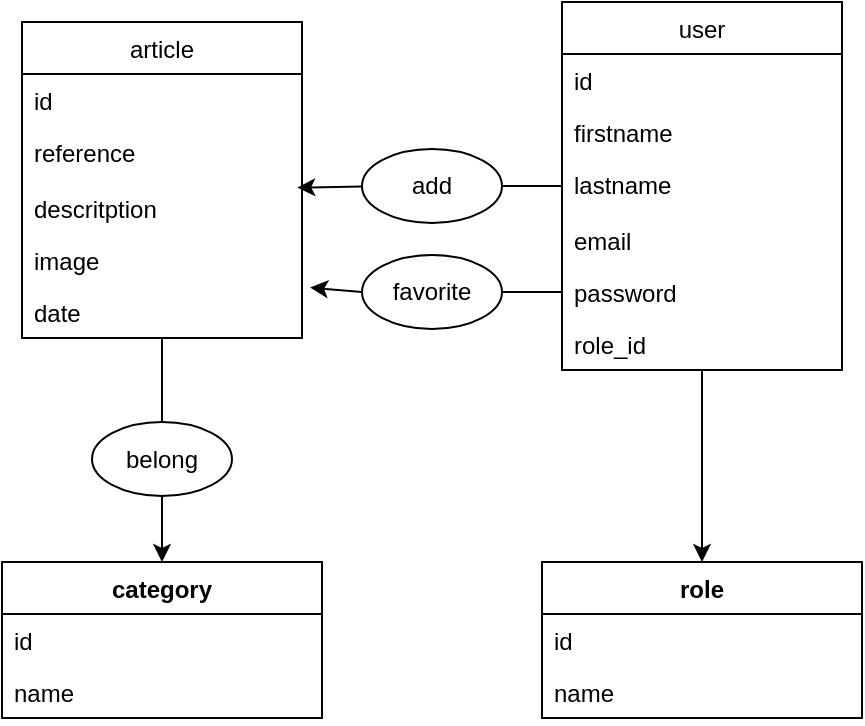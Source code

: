 <mxfile>
    <diagram id="RAQ7ThRWG-4Rm_iw_mzS" name="Page-1">
        <mxGraphModel dx="858" dy="495" grid="1" gridSize="10" guides="1" tooltips="1" connect="1" arrows="1" fold="1" page="1" pageScale="1" pageWidth="827" pageHeight="1169" math="0" shadow="0">
            <root>
                <mxCell id="0"/>
                <mxCell id="1" parent="0"/>
                <mxCell id="29" style="edgeStyle=none;html=1;entryX=0.5;entryY=0;entryDx=0;entryDy=0;" edge="1" parent="1" source="2" target="20">
                    <mxGeometry relative="1" as="geometry"/>
                </mxCell>
                <mxCell id="31" style="edgeStyle=none;html=1;entryX=0.983;entryY=-0.145;entryDx=0;entryDy=0;entryPerimeter=0;startArrow=none;" edge="1" parent="1" source="30">
                    <mxGeometry relative="1" as="geometry">
                        <mxPoint x="267.62" y="192.81" as="targetPoint"/>
                    </mxGeometry>
                </mxCell>
                <mxCell id="2" value="user" style="swimlane;fontStyle=0;childLayout=stackLayout;horizontal=1;startSize=26;fillColor=none;horizontalStack=0;resizeParent=1;resizeParentMax=0;resizeLast=0;collapsible=1;marginBottom=0;" vertex="1" parent="1">
                    <mxGeometry x="400" y="100" width="140" height="184" as="geometry"/>
                </mxCell>
                <mxCell id="14" value="id" style="text;strokeColor=none;fillColor=none;align=left;verticalAlign=top;spacingLeft=4;spacingRight=4;overflow=hidden;rotatable=0;points=[[0,0.5],[1,0.5]];portConstraint=eastwest;" vertex="1" parent="2">
                    <mxGeometry y="26" width="140" height="26" as="geometry"/>
                </mxCell>
                <mxCell id="3" value="firstname" style="text;strokeColor=none;fillColor=none;align=left;verticalAlign=top;spacingLeft=4;spacingRight=4;overflow=hidden;rotatable=0;points=[[0,0.5],[1,0.5]];portConstraint=eastwest;" vertex="1" parent="2">
                    <mxGeometry y="52" width="140" height="26" as="geometry"/>
                </mxCell>
                <mxCell id="4" value="lastname" style="text;strokeColor=none;fillColor=none;align=left;verticalAlign=top;spacingLeft=4;spacingRight=4;overflow=hidden;rotatable=0;points=[[0,0.5],[1,0.5]];portConstraint=eastwest;" vertex="1" parent="2">
                    <mxGeometry y="78" width="140" height="28" as="geometry"/>
                </mxCell>
                <mxCell id="5" value="email" style="text;strokeColor=none;fillColor=none;align=left;verticalAlign=top;spacingLeft=4;spacingRight=4;overflow=hidden;rotatable=0;points=[[0,0.5],[1,0.5]];portConstraint=eastwest;" vertex="1" parent="2">
                    <mxGeometry y="106" width="140" height="26" as="geometry"/>
                </mxCell>
                <mxCell id="6" value="password" style="text;strokeColor=none;fillColor=none;align=left;verticalAlign=top;spacingLeft=4;spacingRight=4;overflow=hidden;rotatable=0;points=[[0,0.5],[1,0.5]];portConstraint=eastwest;" vertex="1" parent="2">
                    <mxGeometry y="132" width="140" height="26" as="geometry"/>
                </mxCell>
                <mxCell id="7" value="role_id" style="text;strokeColor=none;fillColor=none;align=left;verticalAlign=top;spacingLeft=4;spacingRight=4;overflow=hidden;rotatable=0;points=[[0,0.5],[1,0.5]];portConstraint=eastwest;" vertex="1" parent="2">
                    <mxGeometry y="158" width="140" height="26" as="geometry"/>
                </mxCell>
                <mxCell id="27" style="edgeStyle=none;html=1;exitX=0.5;exitY=1;exitDx=0;exitDy=0;entryX=0.5;entryY=0;entryDx=0;entryDy=0;startArrow=none;" edge="1" parent="1" source="36" target="16">
                    <mxGeometry relative="1" as="geometry"/>
                </mxCell>
                <mxCell id="8" value="article" style="swimlane;fontStyle=0;childLayout=stackLayout;horizontal=1;startSize=26;fillColor=none;horizontalStack=0;resizeParent=1;resizeParentMax=0;resizeLast=0;collapsible=1;marginBottom=0;" vertex="1" parent="1">
                    <mxGeometry x="130" y="110" width="140" height="158" as="geometry"/>
                </mxCell>
                <mxCell id="9" value="id" style="text;strokeColor=none;fillColor=none;align=left;verticalAlign=top;spacingLeft=4;spacingRight=4;overflow=hidden;rotatable=0;points=[[0,0.5],[1,0.5]];portConstraint=eastwest;" vertex="1" parent="8">
                    <mxGeometry y="26" width="140" height="26" as="geometry"/>
                </mxCell>
                <mxCell id="10" value="reference" style="text;strokeColor=none;fillColor=none;align=left;verticalAlign=top;spacingLeft=4;spacingRight=4;overflow=hidden;rotatable=0;points=[[0,0.5],[1,0.5]];portConstraint=eastwest;" vertex="1" parent="8">
                    <mxGeometry y="52" width="140" height="28" as="geometry"/>
                </mxCell>
                <mxCell id="11" value="descritption" style="text;strokeColor=none;fillColor=none;align=left;verticalAlign=top;spacingLeft=4;spacingRight=4;overflow=hidden;rotatable=0;points=[[0,0.5],[1,0.5]];portConstraint=eastwest;" vertex="1" parent="8">
                    <mxGeometry y="80" width="140" height="26" as="geometry"/>
                </mxCell>
                <mxCell id="13" value="image" style="text;strokeColor=none;fillColor=none;align=left;verticalAlign=top;spacingLeft=4;spacingRight=4;overflow=hidden;rotatable=0;points=[[0,0.5],[1,0.5]];portConstraint=eastwest;" vertex="1" parent="8">
                    <mxGeometry y="106" width="140" height="26" as="geometry"/>
                </mxCell>
                <mxCell id="15" value="date" style="text;strokeColor=none;fillColor=none;align=left;verticalAlign=top;spacingLeft=4;spacingRight=4;overflow=hidden;rotatable=0;points=[[0,0.5],[1,0.5]];portConstraint=eastwest;" vertex="1" parent="8">
                    <mxGeometry y="132" width="140" height="26" as="geometry"/>
                </mxCell>
                <mxCell id="16" value="category" style="swimlane;fontStyle=1;align=center;verticalAlign=top;childLayout=stackLayout;horizontal=1;startSize=26;horizontalStack=0;resizeParent=1;resizeParentMax=0;resizeLast=0;collapsible=1;marginBottom=0;" vertex="1" parent="1">
                    <mxGeometry x="120" y="380" width="160" height="78" as="geometry"/>
                </mxCell>
                <mxCell id="17" value="id" style="text;strokeColor=none;fillColor=none;align=left;verticalAlign=top;spacingLeft=4;spacingRight=4;overflow=hidden;rotatable=0;points=[[0,0.5],[1,0.5]];portConstraint=eastwest;" vertex="1" parent="16">
                    <mxGeometry y="26" width="160" height="26" as="geometry"/>
                </mxCell>
                <mxCell id="19" value="name" style="text;strokeColor=none;fillColor=none;align=left;verticalAlign=top;spacingLeft=4;spacingRight=4;overflow=hidden;rotatable=0;points=[[0,0.5],[1,0.5]];portConstraint=eastwest;" vertex="1" parent="16">
                    <mxGeometry y="52" width="160" height="26" as="geometry"/>
                </mxCell>
                <mxCell id="20" value="role" style="swimlane;fontStyle=1;align=center;verticalAlign=top;childLayout=stackLayout;horizontal=1;startSize=26;horizontalStack=0;resizeParent=1;resizeParentMax=0;resizeLast=0;collapsible=1;marginBottom=0;" vertex="1" parent="1">
                    <mxGeometry x="390" y="380" width="160" height="78" as="geometry"/>
                </mxCell>
                <mxCell id="21" value="id" style="text;strokeColor=none;fillColor=none;align=left;verticalAlign=top;spacingLeft=4;spacingRight=4;overflow=hidden;rotatable=0;points=[[0,0.5],[1,0.5]];portConstraint=eastwest;" vertex="1" parent="20">
                    <mxGeometry y="26" width="160" height="26" as="geometry"/>
                </mxCell>
                <mxCell id="23" value="name" style="text;strokeColor=none;fillColor=none;align=left;verticalAlign=top;spacingLeft=4;spacingRight=4;overflow=hidden;rotatable=0;points=[[0,0.5],[1,0.5]];portConstraint=eastwest;" vertex="1" parent="20">
                    <mxGeometry y="52" width="160" height="26" as="geometry"/>
                </mxCell>
                <mxCell id="32" value="" style="edgeStyle=none;html=1;entryX=1;entryY=0.5;entryDx=0;entryDy=0;endArrow=none;" edge="1" parent="1" source="2" target="30">
                    <mxGeometry relative="1" as="geometry">
                        <mxPoint x="400" y="191.999" as="sourcePoint"/>
                        <mxPoint x="257.96" y="191.996" as="targetPoint"/>
                    </mxGeometry>
                </mxCell>
                <mxCell id="30" value="add" style="ellipse;whiteSpace=wrap;html=1;" vertex="1" parent="1">
                    <mxGeometry x="300" y="173.5" width="70" height="37" as="geometry"/>
                </mxCell>
                <mxCell id="33" style="edgeStyle=none;html=1;exitX=0;exitY=0.5;exitDx=0;exitDy=0;entryX=1.029;entryY=0.031;entryDx=0;entryDy=0;entryPerimeter=0;startArrow=none;" edge="1" parent="1" source="34" target="15">
                    <mxGeometry relative="1" as="geometry"/>
                </mxCell>
                <mxCell id="35" value="" style="edgeStyle=none;html=1;exitX=0;exitY=0.5;exitDx=0;exitDy=0;entryX=1;entryY=0.5;entryDx=0;entryDy=0;endArrow=none;" edge="1" parent="1" source="6" target="34">
                    <mxGeometry relative="1" as="geometry">
                        <mxPoint x="400" y="245" as="sourcePoint"/>
                        <mxPoint x="274.06" y="244.806" as="targetPoint"/>
                    </mxGeometry>
                </mxCell>
                <mxCell id="34" value="favorite" style="ellipse;whiteSpace=wrap;html=1;" vertex="1" parent="1">
                    <mxGeometry x="300" y="226.5" width="70" height="37" as="geometry"/>
                </mxCell>
                <mxCell id="37" value="" style="edgeStyle=none;html=1;exitX=0.5;exitY=1;exitDx=0;exitDy=0;entryX=0.5;entryY=0;entryDx=0;entryDy=0;endArrow=none;" edge="1" parent="1" source="8" target="36">
                    <mxGeometry relative="1" as="geometry">
                        <mxPoint x="200" y="270" as="sourcePoint"/>
                        <mxPoint x="200" y="380" as="targetPoint"/>
                    </mxGeometry>
                </mxCell>
                <mxCell id="36" value="belong" style="ellipse;whiteSpace=wrap;html=1;" vertex="1" parent="1">
                    <mxGeometry x="165" y="310" width="70" height="37" as="geometry"/>
                </mxCell>
            </root>
        </mxGraphModel>
    </diagram>
    <diagram id="IJcVI52MIJmXkhKoRYFq" name="Page-2">
        <mxGraphModel dx="780" dy="287" grid="1" gridSize="10" guides="1" tooltips="1" connect="1" arrows="1" fold="1" page="1" pageScale="1" pageWidth="827" pageHeight="1169" math="0" shadow="0">
            <root>
                <mxCell id="0"/>
                <mxCell id="1" parent="0"/>
                <mxCell id="yUO5UKVZMIzecL21lhfl-1" style="edgeStyle=none;html=1;entryX=0.594;entryY=-0.115;entryDx=0;entryDy=0;exitX=1.005;exitY=0.227;exitDx=0;exitDy=0;exitPerimeter=0;entryPerimeter=0;" edge="1" parent="1" source="yUO5UKVZMIzecL21lhfl-5" target="oGEVT4ri0D8Kz0qLJGvk-10">
                    <mxGeometry relative="1" as="geometry"/>
                </mxCell>
                <mxCell id="oGEVT4ri0D8Kz0qLJGvk-12" style="edgeStyle=none;html=1;exitX=0.5;exitY=0;exitDx=0;exitDy=0;" edge="1" parent="1" source="yUO5UKVZMIzecL21lhfl-3">
                    <mxGeometry relative="1" as="geometry">
                        <mxPoint x="410" y="90.0" as="targetPoint"/>
                    </mxGeometry>
                </mxCell>
                <mxCell id="yUO5UKVZMIzecL21lhfl-3" value="user" style="swimlane;fontStyle=0;childLayout=stackLayout;horizontal=1;startSize=26;fillColor=none;horizontalStack=0;resizeParent=1;resizeParentMax=0;resizeLast=0;collapsible=1;marginBottom=0;" vertex="1" parent="1">
                    <mxGeometry x="340" y="120" width="140" height="184" as="geometry"/>
                </mxCell>
                <mxCell id="yUO5UKVZMIzecL21lhfl-4" value="id" style="text;strokeColor=none;fillColor=none;align=left;verticalAlign=top;spacingLeft=4;spacingRight=4;overflow=hidden;rotatable=0;points=[[0,0.5],[1,0.5]];portConstraint=eastwest;" vertex="1" parent="yUO5UKVZMIzecL21lhfl-3">
                    <mxGeometry y="26" width="140" height="26" as="geometry"/>
                </mxCell>
                <mxCell id="yUO5UKVZMIzecL21lhfl-5" value="firstname" style="text;strokeColor=none;fillColor=none;align=left;verticalAlign=top;spacingLeft=4;spacingRight=4;overflow=hidden;rotatable=0;points=[[0,0.5],[1,0.5]];portConstraint=eastwest;" vertex="1" parent="yUO5UKVZMIzecL21lhfl-3">
                    <mxGeometry y="52" width="140" height="26" as="geometry"/>
                </mxCell>
                <mxCell id="yUO5UKVZMIzecL21lhfl-6" value="lastname" style="text;strokeColor=none;fillColor=none;align=left;verticalAlign=top;spacingLeft=4;spacingRight=4;overflow=hidden;rotatable=0;points=[[0,0.5],[1,0.5]];portConstraint=eastwest;" vertex="1" parent="yUO5UKVZMIzecL21lhfl-3">
                    <mxGeometry y="78" width="140" height="28" as="geometry"/>
                </mxCell>
                <mxCell id="yUO5UKVZMIzecL21lhfl-7" value="email" style="text;strokeColor=none;fillColor=none;align=left;verticalAlign=top;spacingLeft=4;spacingRight=4;overflow=hidden;rotatable=0;points=[[0,0.5],[1,0.5]];portConstraint=eastwest;" vertex="1" parent="yUO5UKVZMIzecL21lhfl-3">
                    <mxGeometry y="106" width="140" height="26" as="geometry"/>
                </mxCell>
                <mxCell id="yUO5UKVZMIzecL21lhfl-8" value="password" style="text;strokeColor=none;fillColor=none;align=left;verticalAlign=top;spacingLeft=4;spacingRight=4;overflow=hidden;rotatable=0;points=[[0,0.5],[1,0.5]];portConstraint=eastwest;" vertex="1" parent="yUO5UKVZMIzecL21lhfl-3">
                    <mxGeometry y="132" width="140" height="26" as="geometry"/>
                </mxCell>
                <mxCell id="yUO5UKVZMIzecL21lhfl-9" value="role_id" style="text;strokeColor=none;fillColor=none;align=left;verticalAlign=top;spacingLeft=4;spacingRight=4;overflow=hidden;rotatable=0;points=[[0,0.5],[1,0.5]];portConstraint=eastwest;" vertex="1" parent="yUO5UKVZMIzecL21lhfl-3">
                    <mxGeometry y="158" width="140" height="26" as="geometry"/>
                </mxCell>
                <mxCell id="oGEVT4ri0D8Kz0qLJGvk-1" style="edgeStyle=none;html=1;entryX=0.5;entryY=0;entryDx=0;entryDy=0;" edge="1" parent="1" source="yUO5UKVZMIzecL21lhfl-11" target="yUO5UKVZMIzecL21lhfl-18">
                    <mxGeometry relative="1" as="geometry"/>
                </mxCell>
                <mxCell id="oGEVT4ri0D8Kz0qLJGvk-13" style="edgeStyle=none;html=1;exitX=1;exitY=0;exitDx=0;exitDy=0;entryX=0;entryY=0.5;entryDx=0;entryDy=0;" edge="1" parent="1" source="yUO5UKVZMIzecL21lhfl-11" target="yUO5UKVZMIzecL21lhfl-34">
                    <mxGeometry relative="1" as="geometry"/>
                </mxCell>
                <mxCell id="yUO5UKVZMIzecL21lhfl-11" value="article" style="swimlane;fontStyle=0;childLayout=stackLayout;horizontal=1;startSize=26;fillColor=none;horizontalStack=0;resizeParent=1;resizeParentMax=0;resizeLast=0;collapsible=1;marginBottom=0;" vertex="1" parent="1">
                    <mxGeometry x="130" y="80" width="140" height="184" as="geometry"/>
                </mxCell>
                <mxCell id="yUO5UKVZMIzecL21lhfl-12" value="id" style="text;strokeColor=none;fillColor=none;align=left;verticalAlign=top;spacingLeft=4;spacingRight=4;overflow=hidden;rotatable=0;points=[[0,0.5],[1,0.5]];portConstraint=eastwest;" vertex="1" parent="yUO5UKVZMIzecL21lhfl-11">
                    <mxGeometry y="26" width="140" height="26" as="geometry"/>
                </mxCell>
                <mxCell id="yUO5UKVZMIzecL21lhfl-13" value="reference" style="text;strokeColor=none;fillColor=none;align=left;verticalAlign=top;spacingLeft=4;spacingRight=4;overflow=hidden;rotatable=0;points=[[0,0.5],[1,0.5]];portConstraint=eastwest;" vertex="1" parent="yUO5UKVZMIzecL21lhfl-11">
                    <mxGeometry y="52" width="140" height="28" as="geometry"/>
                </mxCell>
                <mxCell id="yUO5UKVZMIzecL21lhfl-14" value="descritption" style="text;strokeColor=none;fillColor=none;align=left;verticalAlign=top;spacingLeft=4;spacingRight=4;overflow=hidden;rotatable=0;points=[[0,0.5],[1,0.5]];portConstraint=eastwest;" vertex="1" parent="yUO5UKVZMIzecL21lhfl-11">
                    <mxGeometry y="80" width="140" height="26" as="geometry"/>
                </mxCell>
                <mxCell id="yUO5UKVZMIzecL21lhfl-16" value="image" style="text;strokeColor=none;fillColor=none;align=left;verticalAlign=top;spacingLeft=4;spacingRight=4;overflow=hidden;rotatable=0;points=[[0,0.5],[1,0.5]];portConstraint=eastwest;" vertex="1" parent="yUO5UKVZMIzecL21lhfl-11">
                    <mxGeometry y="106" width="140" height="26" as="geometry"/>
                </mxCell>
                <mxCell id="yUO5UKVZMIzecL21lhfl-17" value="date" style="text;strokeColor=none;fillColor=none;align=left;verticalAlign=top;spacingLeft=4;spacingRight=4;overflow=hidden;rotatable=0;points=[[0,0.5],[1,0.5]];portConstraint=eastwest;" vertex="1" parent="yUO5UKVZMIzecL21lhfl-11">
                    <mxGeometry y="132" width="140" height="26" as="geometry"/>
                </mxCell>
                <mxCell id="W4f6KwCi2trEVr3f6gGz-1" value="category_id&#10;" style="text;strokeColor=none;fillColor=none;align=left;verticalAlign=top;spacingLeft=4;spacingRight=4;overflow=hidden;rotatable=0;points=[[0,0.5],[1,0.5]];portConstraint=eastwest;" vertex="1" parent="yUO5UKVZMIzecL21lhfl-11">
                    <mxGeometry y="158" width="140" height="26" as="geometry"/>
                </mxCell>
                <mxCell id="yUO5UKVZMIzecL21lhfl-18" value="category" style="swimlane;fontStyle=1;align=center;verticalAlign=top;childLayout=stackLayout;horizontal=1;startSize=26;horizontalStack=0;resizeParent=1;resizeParentMax=0;resizeLast=0;collapsible=1;marginBottom=0;" vertex="1" parent="1">
                    <mxGeometry x="120" y="330" width="160" height="78" as="geometry"/>
                </mxCell>
                <mxCell id="yUO5UKVZMIzecL21lhfl-19" value="id" style="text;strokeColor=none;fillColor=none;align=left;verticalAlign=top;spacingLeft=4;spacingRight=4;overflow=hidden;rotatable=0;points=[[0,0.5],[1,0.5]];portConstraint=eastwest;" vertex="1" parent="yUO5UKVZMIzecL21lhfl-18">
                    <mxGeometry y="26" width="160" height="26" as="geometry"/>
                </mxCell>
                <mxCell id="yUO5UKVZMIzecL21lhfl-20" value="name" style="text;strokeColor=none;fillColor=none;align=left;verticalAlign=top;spacingLeft=4;spacingRight=4;overflow=hidden;rotatable=0;points=[[0,0.5],[1,0.5]];portConstraint=eastwest;" vertex="1" parent="yUO5UKVZMIzecL21lhfl-18">
                    <mxGeometry y="52" width="160" height="26" as="geometry"/>
                </mxCell>
                <mxCell id="yUO5UKVZMIzecL21lhfl-21" value="role" style="swimlane;fontStyle=1;align=center;verticalAlign=top;childLayout=stackLayout;horizontal=1;startSize=26;horizontalStack=0;resizeParent=1;resizeParentMax=0;resizeLast=0;collapsible=1;marginBottom=0;" vertex="1" parent="1">
                    <mxGeometry x="530" y="150" width="160" height="78" as="geometry"/>
                </mxCell>
                <mxCell id="yUO5UKVZMIzecL21lhfl-22" value="id" style="text;strokeColor=none;fillColor=none;align=left;verticalAlign=top;spacingLeft=4;spacingRight=4;overflow=hidden;rotatable=0;points=[[0,0.5],[1,0.5]];portConstraint=eastwest;" vertex="1" parent="yUO5UKVZMIzecL21lhfl-21">
                    <mxGeometry y="26" width="160" height="26" as="geometry"/>
                </mxCell>
                <mxCell id="yUO5UKVZMIzecL21lhfl-23" value="name" style="text;strokeColor=none;fillColor=none;align=left;verticalAlign=top;spacingLeft=4;spacingRight=4;overflow=hidden;rotatable=0;points=[[0,0.5],[1,0.5]];portConstraint=eastwest;" vertex="1" parent="yUO5UKVZMIzecL21lhfl-21">
                    <mxGeometry y="52" width="160" height="26" as="geometry"/>
                </mxCell>
                <mxCell id="yUO5UKVZMIzecL21lhfl-31" value="favoris" style="swimlane;fontStyle=1;align=center;verticalAlign=top;childLayout=stackLayout;horizontal=1;startSize=26;horizontalStack=0;resizeParent=1;resizeParentMax=0;resizeLast=0;collapsible=1;marginBottom=0;" vertex="1" parent="1">
                    <mxGeometry x="300" width="140" height="86" as="geometry"/>
                </mxCell>
                <mxCell id="yUO5UKVZMIzecL21lhfl-32" value="user_id" style="text;strokeColor=none;fillColor=none;align=left;verticalAlign=top;spacingLeft=4;spacingRight=4;overflow=hidden;rotatable=0;points=[[0,0.5],[1,0.5]];portConstraint=eastwest;" vertex="1" parent="yUO5UKVZMIzecL21lhfl-31">
                    <mxGeometry y="26" width="140" height="26" as="geometry"/>
                </mxCell>
                <mxCell id="yUO5UKVZMIzecL21lhfl-33" value="" style="line;strokeWidth=1;fillColor=none;align=left;verticalAlign=middle;spacingTop=-1;spacingLeft=3;spacingRight=3;rotatable=0;labelPosition=right;points=[];portConstraint=eastwest;strokeColor=inherit;" vertex="1" parent="yUO5UKVZMIzecL21lhfl-31">
                    <mxGeometry y="52" width="140" height="8" as="geometry"/>
                </mxCell>
                <mxCell id="yUO5UKVZMIzecL21lhfl-34" value="article_id" style="text;strokeColor=none;fillColor=none;align=left;verticalAlign=top;spacingLeft=4;spacingRight=4;overflow=hidden;rotatable=0;points=[[0,0.5],[1,0.5]];portConstraint=eastwest;" vertex="1" parent="yUO5UKVZMIzecL21lhfl-31">
                    <mxGeometry y="60" width="140" height="26" as="geometry"/>
                </mxCell>
                <mxCell id="oGEVT4ri0D8Kz0qLJGvk-2" value="1" style="text;align=center;fontStyle=1;verticalAlign=middle;spacingLeft=3;spacingRight=3;strokeColor=none;rotatable=0;points=[[0,0.5],[1,0.5]];portConstraint=eastwest;" vertex="1" parent="1">
                    <mxGeometry x="170" y="270" width="80" height="26" as="geometry"/>
                </mxCell>
                <mxCell id="oGEVT4ri0D8Kz0qLJGvk-3" value="n" style="text;align=center;fontStyle=1;verticalAlign=middle;spacingLeft=3;spacingRight=3;strokeColor=none;rotatable=0;points=[[0,0.5],[1,0.5]];portConstraint=eastwest;" vertex="1" parent="1">
                    <mxGeometry x="170" y="304" width="80" height="26" as="geometry"/>
                </mxCell>
                <mxCell id="oGEVT4ri0D8Kz0qLJGvk-4" style="edgeStyle=none;html=1;exitX=0;exitY=0.5;exitDx=0;exitDy=0;entryX=1.019;entryY=0.737;entryDx=0;entryDy=0;entryPerimeter=0;" edge="1" parent="1" source="yUO5UKVZMIzecL21lhfl-6">
                    <mxGeometry relative="1" as="geometry">
                        <mxPoint x="272.66" y="212.214" as="targetPoint"/>
                    </mxGeometry>
                </mxCell>
                <mxCell id="oGEVT4ri0D8Kz0qLJGvk-7" value="1" style="text;align=center;fontStyle=1;verticalAlign=middle;spacingLeft=3;spacingRight=3;strokeColor=none;rotatable=0;points=[[0,0.5],[1,0.5]];portConstraint=eastwest;" vertex="1" parent="1">
                    <mxGeometry x="240" y="180" width="80" height="26" as="geometry"/>
                </mxCell>
                <mxCell id="oGEVT4ri0D8Kz0qLJGvk-8" value="1" style="text;align=center;fontStyle=1;verticalAlign=middle;spacingLeft=3;spacingRight=3;strokeColor=none;rotatable=0;points=[[0,0.5],[1,0.5]];portConstraint=eastwest;" vertex="1" parent="1">
                    <mxGeometry x="450" y="180" width="80" height="26" as="geometry"/>
                </mxCell>
                <mxCell id="oGEVT4ri0D8Kz0qLJGvk-10" value="n" style="text;align=center;fontStyle=1;verticalAlign=middle;spacingLeft=3;spacingRight=3;strokeColor=none;rotatable=0;points=[[0,0.5],[1,0.5]];portConstraint=eastwest;" vertex="1" parent="1">
                    <mxGeometry x="480" y="180" width="80" height="26" as="geometry"/>
                </mxCell>
                <mxCell id="oGEVT4ri0D8Kz0qLJGvk-11" value="n" style="text;align=center;fontStyle=1;verticalAlign=middle;spacingLeft=3;spacingRight=3;strokeColor=none;rotatable=0;points=[[0,0.5],[1,0.5]];portConstraint=eastwest;" vertex="1" parent="1">
                    <mxGeometry x="290" y="180" width="80" height="26" as="geometry"/>
                </mxCell>
            </root>
        </mxGraphModel>
    </diagram>
    <diagram id="bkVQSFNlZ-tLj_JOH91c" name="Page-3">
        <mxGraphModel dx="903" dy="333" grid="1" gridSize="10" guides="1" tooltips="1" connect="1" arrows="1" fold="1" page="1" pageScale="1" pageWidth="827" pageHeight="1169" math="0" shadow="0">
            <root>
                <mxCell id="0"/>
                <mxCell id="1" parent="0"/>
                <mxCell id="EN_e7_eltUwnrCxsyhRy-1" style="edgeStyle=none;html=1;entryX=0.594;entryY=-0.115;entryDx=0;entryDy=0;exitX=1.005;exitY=0.227;exitDx=0;exitDy=0;exitPerimeter=0;entryPerimeter=0;" edge="1" parent="1" source="EN_e7_eltUwnrCxsyhRy-5" target="EN_e7_eltUwnrCxsyhRy-34">
                    <mxGeometry relative="1" as="geometry"/>
                </mxCell>
                <mxCell id="EN_e7_eltUwnrCxsyhRy-2" style="edgeStyle=none;html=1;exitX=0.5;exitY=0;exitDx=0;exitDy=0;" edge="1" parent="1" source="EN_e7_eltUwnrCxsyhRy-3">
                    <mxGeometry relative="1" as="geometry">
                        <mxPoint x="410" y="160" as="targetPoint"/>
                    </mxGeometry>
                </mxCell>
                <mxCell id="EN_e7_eltUwnrCxsyhRy-3" value="user" style="swimlane;fontStyle=0;childLayout=stackLayout;horizontal=1;startSize=26;fillColor=none;horizontalStack=0;resizeParent=1;resizeParentMax=0;resizeLast=0;collapsible=1;marginBottom=0;" vertex="1" parent="1">
                    <mxGeometry x="340" y="190" width="170" height="192" as="geometry"/>
                </mxCell>
                <mxCell id="EN_e7_eltUwnrCxsyhRy-4" value="id INT UNSIGNED PIRMARY&#10;KEY NOT NULL" style="text;strokeColor=none;fillColor=none;align=left;verticalAlign=top;spacingLeft=4;spacingRight=4;overflow=hidden;rotatable=0;points=[[0,0.5],[1,0.5]];portConstraint=eastwest;" vertex="1" parent="EN_e7_eltUwnrCxsyhRy-3">
                    <mxGeometry y="26" width="170" height="34" as="geometry"/>
                </mxCell>
                <mxCell id="EN_e7_eltUwnrCxsyhRy-5" value="firstname VARCHAR(100)" style="text;strokeColor=none;fillColor=none;align=left;verticalAlign=top;spacingLeft=4;spacingRight=4;overflow=hidden;rotatable=0;points=[[0,0.5],[1,0.5]];portConstraint=eastwest;" vertex="1" parent="EN_e7_eltUwnrCxsyhRy-3">
                    <mxGeometry y="60" width="170" height="26" as="geometry"/>
                </mxCell>
                <mxCell id="EN_e7_eltUwnrCxsyhRy-6" value="lastname VARCHAR(100)" style="text;strokeColor=none;fillColor=none;align=left;verticalAlign=top;spacingLeft=4;spacingRight=4;overflow=hidden;rotatable=0;points=[[0,0.5],[1,0.5]];portConstraint=eastwest;" vertex="1" parent="EN_e7_eltUwnrCxsyhRy-3">
                    <mxGeometry y="86" width="170" height="28" as="geometry"/>
                </mxCell>
                <mxCell id="EN_e7_eltUwnrCxsyhRy-7" value="email VARCHAR(255)" style="text;strokeColor=none;fillColor=none;align=left;verticalAlign=top;spacingLeft=4;spacingRight=4;overflow=hidden;rotatable=0;points=[[0,0.5],[1,0.5]];portConstraint=eastwest;" vertex="1" parent="EN_e7_eltUwnrCxsyhRy-3">
                    <mxGeometry y="114" width="170" height="26" as="geometry"/>
                </mxCell>
                <mxCell id="EN_e7_eltUwnrCxsyhRy-8" value="password VARCHAR(255)" style="text;strokeColor=none;fillColor=none;align=left;verticalAlign=top;spacingLeft=4;spacingRight=4;overflow=hidden;rotatable=0;points=[[0,0.5],[1,0.5]];portConstraint=eastwest;" vertex="1" parent="EN_e7_eltUwnrCxsyhRy-3">
                    <mxGeometry y="140" width="170" height="26" as="geometry"/>
                </mxCell>
                <mxCell id="EN_e7_eltUwnrCxsyhRy-9" value="role_id INT UNSIGNED" style="text;strokeColor=none;fillColor=none;align=left;verticalAlign=top;spacingLeft=4;spacingRight=4;overflow=hidden;rotatable=0;points=[[0,0.5],[1,0.5]];portConstraint=eastwest;" vertex="1" parent="EN_e7_eltUwnrCxsyhRy-3">
                    <mxGeometry y="166" width="170" height="26" as="geometry"/>
                </mxCell>
                <mxCell id="EN_e7_eltUwnrCxsyhRy-10" style="edgeStyle=none;html=1;entryX=0.5;entryY=0;entryDx=0;entryDy=0;" edge="1" parent="1" source="EN_e7_eltUwnrCxsyhRy-12" target="EN_e7_eltUwnrCxsyhRy-19">
                    <mxGeometry relative="1" as="geometry"/>
                </mxCell>
                <mxCell id="EN_e7_eltUwnrCxsyhRy-11" style="edgeStyle=none;html=1;exitX=1.006;exitY=0.079;exitDx=0;exitDy=0;entryX=0;entryY=0.5;entryDx=0;entryDy=0;exitPerimeter=0;" edge="1" parent="1" source="EN_e7_eltUwnrCxsyhRy-12" target="EN_e7_eltUwnrCxsyhRy-28">
                    <mxGeometry relative="1" as="geometry"/>
                </mxCell>
                <mxCell id="EN_e7_eltUwnrCxsyhRy-12" value="article" style="swimlane;fontStyle=0;childLayout=stackLayout;horizontal=1;startSize=26;fillColor=none;horizontalStack=0;resizeParent=1;resizeParentMax=0;resizeLast=0;collapsible=1;marginBottom=0;" vertex="1" parent="1">
                    <mxGeometry x="80" y="130" width="190" height="238" as="geometry"/>
                </mxCell>
                <mxCell id="EN_e7_eltUwnrCxsyhRy-13" value="id INT UNSIGNED PIRMARY&#10;KEY NOT NULL" style="text;strokeColor=none;fillColor=none;align=left;verticalAlign=top;spacingLeft=4;spacingRight=4;overflow=hidden;rotatable=0;points=[[0,0.5],[1,0.5]];portConstraint=eastwest;" vertex="1" parent="EN_e7_eltUwnrCxsyhRy-12">
                    <mxGeometry y="26" width="190" height="44" as="geometry"/>
                </mxCell>
                <mxCell id="EN_e7_eltUwnrCxsyhRy-14" value="reference VARCHAR(255)" style="text;strokeColor=none;fillColor=none;align=left;verticalAlign=top;spacingLeft=4;spacingRight=4;overflow=hidden;rotatable=0;points=[[0,0.5],[1,0.5]];portConstraint=eastwest;" vertex="1" parent="EN_e7_eltUwnrCxsyhRy-12">
                    <mxGeometry y="70" width="190" height="38" as="geometry"/>
                </mxCell>
                <mxCell id="EN_e7_eltUwnrCxsyhRy-15" value="description TEXT" style="text;strokeColor=none;fillColor=none;align=left;verticalAlign=top;spacingLeft=4;spacingRight=4;overflow=hidden;rotatable=0;points=[[0,0.5],[1,0.5]];portConstraint=eastwest;" vertex="1" parent="EN_e7_eltUwnrCxsyhRy-12">
                    <mxGeometry y="108" width="190" height="26" as="geometry"/>
                </mxCell>
                <mxCell id="EN_e7_eltUwnrCxsyhRy-16" value="image VARCHAR(255)" style="text;strokeColor=none;fillColor=none;align=left;verticalAlign=top;spacingLeft=4;spacingRight=4;overflow=hidden;rotatable=0;points=[[0,0.5],[1,0.5]];portConstraint=eastwest;" vertex="1" parent="EN_e7_eltUwnrCxsyhRy-12">
                    <mxGeometry y="134" width="190" height="26" as="geometry"/>
                </mxCell>
                <mxCell id="EN_e7_eltUwnrCxsyhRy-17" value="date DATE" style="text;strokeColor=none;fillColor=none;align=left;verticalAlign=top;spacingLeft=4;spacingRight=4;overflow=hidden;rotatable=0;points=[[0,0.5],[1,0.5]];portConstraint=eastwest;" vertex="1" parent="EN_e7_eltUwnrCxsyhRy-12">
                    <mxGeometry y="160" width="190" height="26" as="geometry"/>
                </mxCell>
                <mxCell id="EN_e7_eltUwnrCxsyhRy-18" value="category_id INT UNSIGNED" style="text;strokeColor=none;fillColor=none;align=left;verticalAlign=top;spacingLeft=4;spacingRight=4;overflow=hidden;rotatable=0;points=[[0,0.5],[1,0.5]];portConstraint=eastwest;" vertex="1" parent="EN_e7_eltUwnrCxsyhRy-12">
                    <mxGeometry y="186" width="190" height="26" as="geometry"/>
                </mxCell>
                <mxCell id="EN_e7_eltUwnrCxsyhRy-36" value="user_id INT UNSIGNED" style="text;strokeColor=none;fillColor=none;align=left;verticalAlign=top;spacingLeft=4;spacingRight=4;overflow=hidden;rotatable=0;points=[[0,0.5],[1,0.5]];portConstraint=eastwest;" vertex="1" parent="EN_e7_eltUwnrCxsyhRy-12">
                    <mxGeometry y="212" width="190" height="26" as="geometry"/>
                </mxCell>
                <mxCell id="EN_e7_eltUwnrCxsyhRy-19" value="category" style="swimlane;fontStyle=1;align=center;verticalAlign=top;childLayout=stackLayout;horizontal=1;startSize=26;horizontalStack=0;resizeParent=1;resizeParentMax=0;resizeLast=0;collapsible=1;marginBottom=0;" vertex="1" parent="1">
                    <mxGeometry x="90" y="420" width="190" height="96" as="geometry"/>
                </mxCell>
                <mxCell id="EN_e7_eltUwnrCxsyhRy-20" value="id INT UNSIGNED PIRMARY &#10;KEY NOT NULL" style="text;strokeColor=none;fillColor=none;align=left;verticalAlign=top;spacingLeft=4;spacingRight=4;overflow=hidden;rotatable=0;points=[[0,0.5],[1,0.5]];portConstraint=eastwest;" vertex="1" parent="EN_e7_eltUwnrCxsyhRy-19">
                    <mxGeometry y="26" width="190" height="44" as="geometry"/>
                </mxCell>
                <mxCell id="EN_e7_eltUwnrCxsyhRy-21" value="name VARCHAR(80)" style="text;strokeColor=none;fillColor=none;align=left;verticalAlign=top;spacingLeft=4;spacingRight=4;overflow=hidden;rotatable=0;points=[[0,0.5],[1,0.5]];portConstraint=eastwest;" vertex="1" parent="EN_e7_eltUwnrCxsyhRy-19">
                    <mxGeometry y="70" width="190" height="26" as="geometry"/>
                </mxCell>
                <mxCell id="EN_e7_eltUwnrCxsyhRy-22" value="role" style="swimlane;fontStyle=1;align=center;verticalAlign=top;childLayout=stackLayout;horizontal=1;startSize=26;horizontalStack=0;resizeParent=1;resizeParentMax=0;resizeLast=0;collapsible=1;marginBottom=0;" vertex="1" parent="1">
                    <mxGeometry x="590" y="220" width="160" height="96" as="geometry"/>
                </mxCell>
                <mxCell id="EN_e7_eltUwnrCxsyhRy-23" value="id INT UNSIGNED PIRMARY&#10;KEY NOT NULL" style="text;strokeColor=none;fillColor=none;align=left;verticalAlign=top;spacingLeft=4;spacingRight=4;overflow=hidden;rotatable=0;points=[[0,0.5],[1,0.5]];portConstraint=eastwest;" vertex="1" parent="EN_e7_eltUwnrCxsyhRy-22">
                    <mxGeometry y="26" width="160" height="44" as="geometry"/>
                </mxCell>
                <mxCell id="EN_e7_eltUwnrCxsyhRy-24" value="name VARCHAR(255)" style="text;strokeColor=none;fillColor=none;align=left;verticalAlign=top;spacingLeft=4;spacingRight=4;overflow=hidden;rotatable=0;points=[[0,0.5],[1,0.5]];portConstraint=eastwest;" vertex="1" parent="EN_e7_eltUwnrCxsyhRy-22">
                    <mxGeometry y="70" width="160" height="26" as="geometry"/>
                </mxCell>
                <mxCell id="EN_e7_eltUwnrCxsyhRy-25" value="favoris" style="swimlane;fontStyle=1;align=center;verticalAlign=top;childLayout=stackLayout;horizontal=1;startSize=26;horizontalStack=0;resizeParent=1;resizeParentMax=0;resizeLast=0;collapsible=1;marginBottom=0;" vertex="1" parent="1">
                    <mxGeometry x="300" y="70" width="170" height="78" as="geometry"/>
                </mxCell>
                <mxCell id="EN_e7_eltUwnrCxsyhRy-26" value="user_id INT UNSIGNED" style="text;strokeColor=none;fillColor=none;align=left;verticalAlign=top;spacingLeft=4;spacingRight=4;overflow=hidden;rotatable=0;points=[[0,0.5],[1,0.5]];portConstraint=eastwest;" vertex="1" parent="EN_e7_eltUwnrCxsyhRy-25">
                    <mxGeometry y="26" width="170" height="26" as="geometry"/>
                </mxCell>
                <mxCell id="EN_e7_eltUwnrCxsyhRy-28" value="article_id INT UNSIGNED" style="text;strokeColor=none;fillColor=none;align=left;verticalAlign=top;spacingLeft=4;spacingRight=4;overflow=hidden;rotatable=0;points=[[0,0.5],[1,0.5]];portConstraint=eastwest;" vertex="1" parent="EN_e7_eltUwnrCxsyhRy-25">
                    <mxGeometry y="52" width="170" height="26" as="geometry"/>
                </mxCell>
                <mxCell id="EN_e7_eltUwnrCxsyhRy-29" value="1" style="text;align=center;fontStyle=1;verticalAlign=middle;spacingLeft=3;spacingRight=3;strokeColor=none;rotatable=0;points=[[0,0.5],[1,0.5]];portConstraint=eastwest;" vertex="1" parent="1">
                    <mxGeometry x="170" y="370" width="80" height="26" as="geometry"/>
                </mxCell>
                <mxCell id="EN_e7_eltUwnrCxsyhRy-30" value="n" style="text;align=center;fontStyle=1;verticalAlign=middle;spacingLeft=3;spacingRight=3;strokeColor=none;rotatable=0;points=[[0,0.5],[1,0.5]];portConstraint=eastwest;" vertex="1" parent="1">
                    <mxGeometry x="170" y="394" width="80" height="26" as="geometry"/>
                </mxCell>
                <mxCell id="EN_e7_eltUwnrCxsyhRy-31" style="edgeStyle=none;html=1;exitX=0;exitY=0.222;exitDx=0;exitDy=0;entryX=1.019;entryY=0.737;entryDx=0;entryDy=0;entryPerimeter=0;exitPerimeter=0;" edge="1" parent="1" source="EN_e7_eltUwnrCxsyhRy-6">
                    <mxGeometry relative="1" as="geometry">
                        <mxPoint x="272.66" y="282.214" as="targetPoint"/>
                    </mxGeometry>
                </mxCell>
                <mxCell id="EN_e7_eltUwnrCxsyhRy-32" value="1" style="text;align=center;fontStyle=1;verticalAlign=middle;spacingLeft=3;spacingRight=3;strokeColor=none;rotatable=0;points=[[0,0.5],[1,0.5]];portConstraint=eastwest;" vertex="1" parent="1">
                    <mxGeometry x="240" y="250" width="80" height="26" as="geometry"/>
                </mxCell>
                <mxCell id="EN_e7_eltUwnrCxsyhRy-33" value="1" style="text;align=center;fontStyle=1;verticalAlign=middle;spacingLeft=3;spacingRight=3;strokeColor=none;rotatable=0;points=[[0,0.5],[1,0.5]];portConstraint=eastwest;" vertex="1" parent="1">
                    <mxGeometry x="480" y="260" width="80" height="26" as="geometry"/>
                </mxCell>
                <mxCell id="EN_e7_eltUwnrCxsyhRy-34" value="n" style="text;align=center;fontStyle=1;verticalAlign=middle;spacingLeft=3;spacingRight=3;strokeColor=none;rotatable=0;points=[[0,0.5],[1,0.5]];portConstraint=eastwest;" vertex="1" parent="1">
                    <mxGeometry x="540" y="260" width="80" height="26" as="geometry"/>
                </mxCell>
                <mxCell id="EN_e7_eltUwnrCxsyhRy-35" value="n" style="text;align=center;fontStyle=1;verticalAlign=middle;spacingLeft=3;spacingRight=3;strokeColor=none;rotatable=0;points=[[0,0.5],[1,0.5]];portConstraint=eastwest;" vertex="1" parent="1">
                    <mxGeometry x="290" y="250" width="80" height="26" as="geometry"/>
                </mxCell>
            </root>
        </mxGraphModel>
    </diagram>
</mxfile>